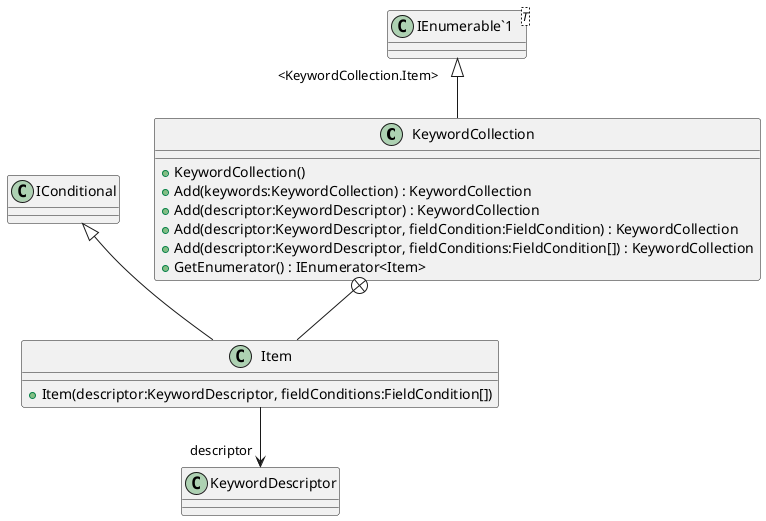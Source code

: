 @startuml
class KeywordCollection {
    + KeywordCollection()
    + Add(keywords:KeywordCollection) : KeywordCollection
    + Add(descriptor:KeywordDescriptor) : KeywordCollection
    + Add(descriptor:KeywordDescriptor, fieldCondition:FieldCondition) : KeywordCollection
    + Add(descriptor:KeywordDescriptor, fieldConditions:FieldCondition[]) : KeywordCollection
    + GetEnumerator() : IEnumerator<Item>
}
class "IEnumerable`1"<T> {
}
class Item {
    + Item(descriptor:KeywordDescriptor, fieldConditions:FieldCondition[])
}
"IEnumerable`1" "<KeywordCollection.Item>" <|-- KeywordCollection
KeywordCollection +-- Item
IConditional <|-- Item
Item --> "descriptor" KeywordDescriptor
@enduml
